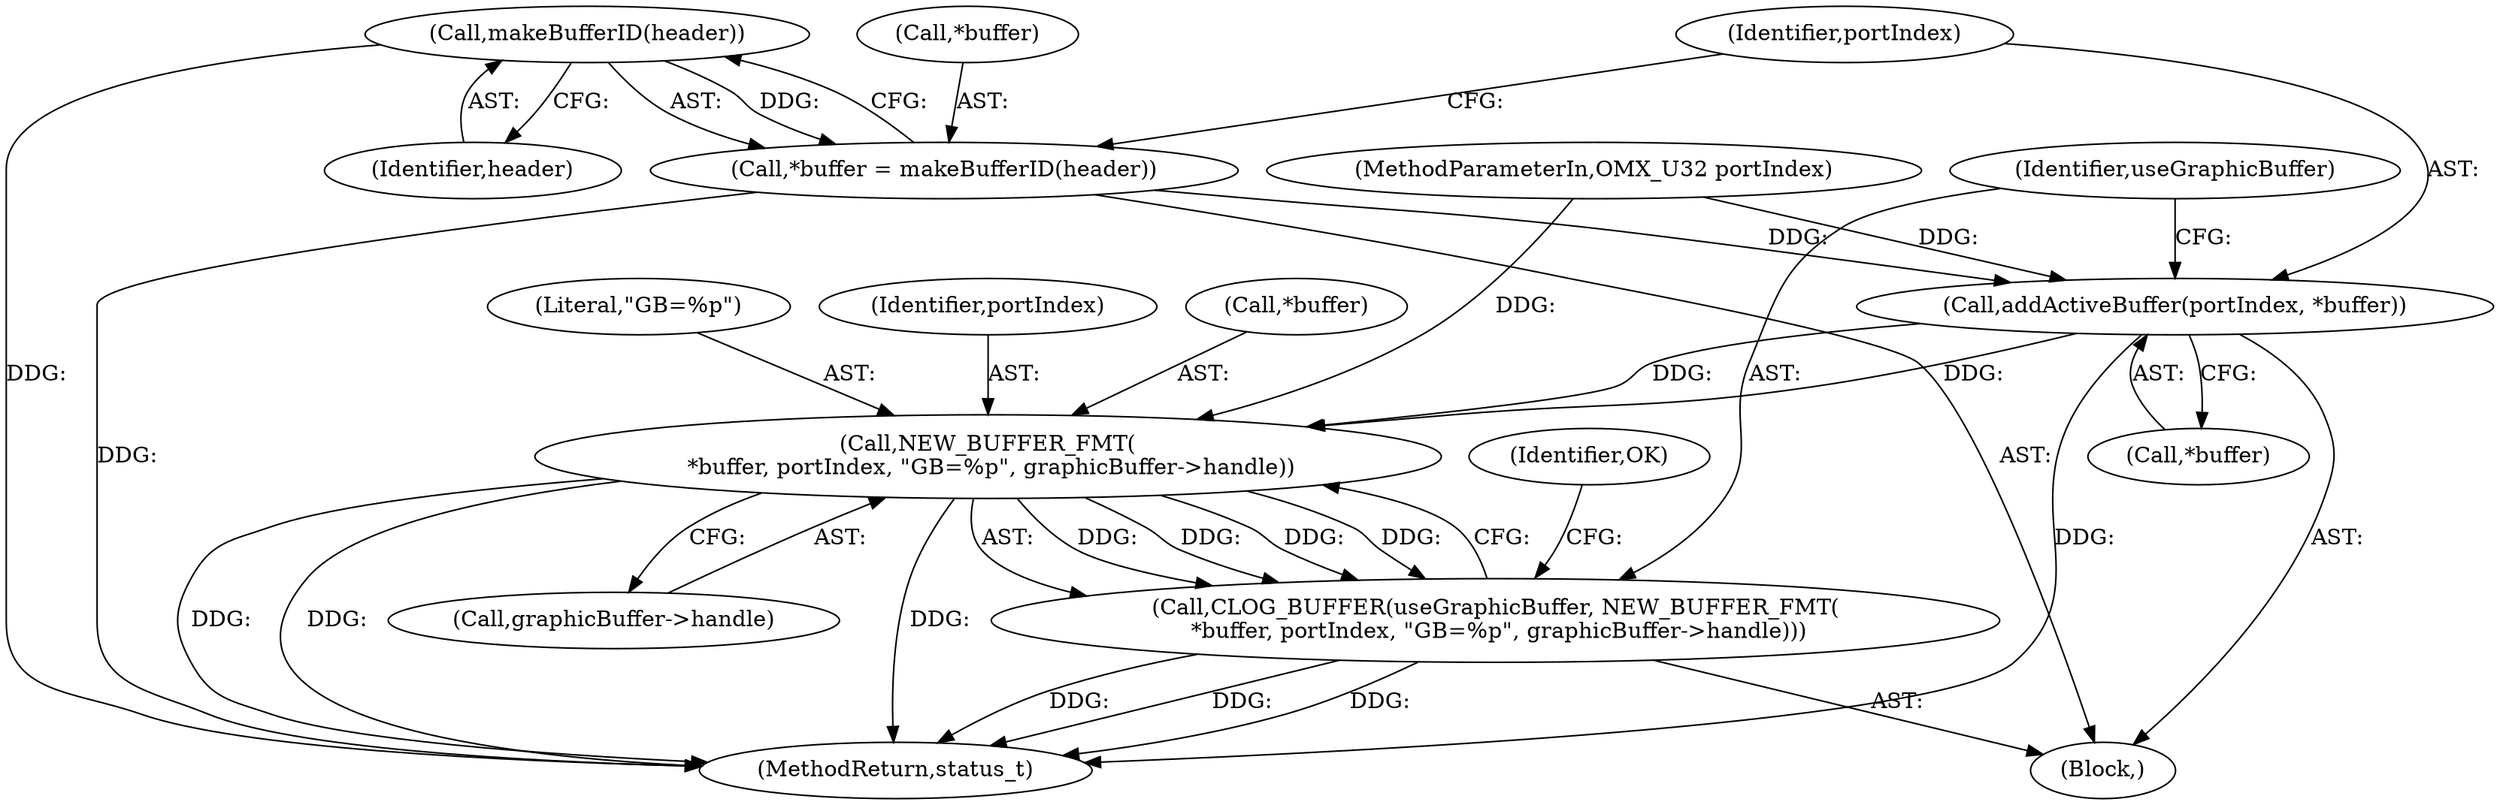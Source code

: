 digraph "0_Android_b351eabb428c7ca85a34513c64601f437923d576_12@pointer" {
"1000231" [label="(Call,makeBufferID(header))"];
"1000228" [label="(Call,*buffer = makeBufferID(header))"];
"1000233" [label="(Call,addActiveBuffer(portIndex, *buffer))"];
"1000239" [label="(Call,NEW_BUFFER_FMT(\n *buffer, portIndex, \"GB=%p\", graphicBuffer->handle))"];
"1000237" [label="(Call,CLOG_BUFFER(useGraphicBuffer, NEW_BUFFER_FMT(\n *buffer, portIndex, \"GB=%p\", graphicBuffer->handle)))"];
"1000234" [label="(Identifier,portIndex)"];
"1000229" [label="(Call,*buffer)"];
"1000233" [label="(Call,addActiveBuffer(portIndex, *buffer))"];
"1000238" [label="(Identifier,useGraphicBuffer)"];
"1000101" [label="(MethodParameterIn,OMX_U32 portIndex)"];
"1000232" [label="(Identifier,header)"];
"1000249" [label="(MethodReturn,status_t)"];
"1000237" [label="(Call,CLOG_BUFFER(useGraphicBuffer, NEW_BUFFER_FMT(\n *buffer, portIndex, \"GB=%p\", graphicBuffer->handle)))"];
"1000240" [label="(Call,*buffer)"];
"1000231" [label="(Call,makeBufferID(header))"];
"1000243" [label="(Literal,\"GB=%p\")"];
"1000104" [label="(Block,)"];
"1000244" [label="(Call,graphicBuffer->handle)"];
"1000239" [label="(Call,NEW_BUFFER_FMT(\n *buffer, portIndex, \"GB=%p\", graphicBuffer->handle))"];
"1000235" [label="(Call,*buffer)"];
"1000228" [label="(Call,*buffer = makeBufferID(header))"];
"1000242" [label="(Identifier,portIndex)"];
"1000248" [label="(Identifier,OK)"];
"1000231" -> "1000228"  [label="AST: "];
"1000231" -> "1000232"  [label="CFG: "];
"1000232" -> "1000231"  [label="AST: "];
"1000228" -> "1000231"  [label="CFG: "];
"1000231" -> "1000249"  [label="DDG: "];
"1000231" -> "1000228"  [label="DDG: "];
"1000228" -> "1000104"  [label="AST: "];
"1000229" -> "1000228"  [label="AST: "];
"1000234" -> "1000228"  [label="CFG: "];
"1000228" -> "1000249"  [label="DDG: "];
"1000228" -> "1000233"  [label="DDG: "];
"1000233" -> "1000104"  [label="AST: "];
"1000233" -> "1000235"  [label="CFG: "];
"1000234" -> "1000233"  [label="AST: "];
"1000235" -> "1000233"  [label="AST: "];
"1000238" -> "1000233"  [label="CFG: "];
"1000233" -> "1000249"  [label="DDG: "];
"1000101" -> "1000233"  [label="DDG: "];
"1000233" -> "1000239"  [label="DDG: "];
"1000233" -> "1000239"  [label="DDG: "];
"1000239" -> "1000237"  [label="AST: "];
"1000239" -> "1000244"  [label="CFG: "];
"1000240" -> "1000239"  [label="AST: "];
"1000242" -> "1000239"  [label="AST: "];
"1000243" -> "1000239"  [label="AST: "];
"1000244" -> "1000239"  [label="AST: "];
"1000237" -> "1000239"  [label="CFG: "];
"1000239" -> "1000249"  [label="DDG: "];
"1000239" -> "1000249"  [label="DDG: "];
"1000239" -> "1000249"  [label="DDG: "];
"1000239" -> "1000237"  [label="DDG: "];
"1000239" -> "1000237"  [label="DDG: "];
"1000239" -> "1000237"  [label="DDG: "];
"1000239" -> "1000237"  [label="DDG: "];
"1000101" -> "1000239"  [label="DDG: "];
"1000237" -> "1000104"  [label="AST: "];
"1000238" -> "1000237"  [label="AST: "];
"1000248" -> "1000237"  [label="CFG: "];
"1000237" -> "1000249"  [label="DDG: "];
"1000237" -> "1000249"  [label="DDG: "];
"1000237" -> "1000249"  [label="DDG: "];
}
